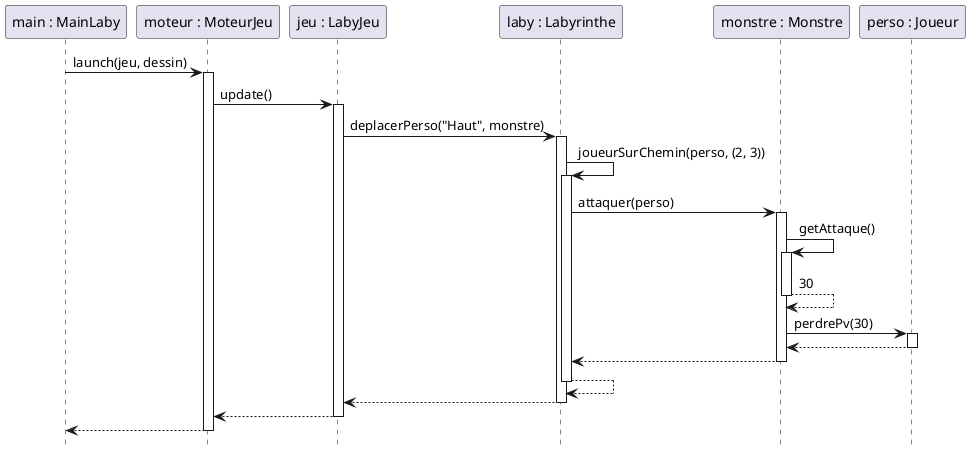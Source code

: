 @startuml
hide footbox

participant  "main : MainLaby" as main
participant  "moteur : MoteurJeu" as m
participant  "jeu : LabyJeu" as LJ
participant  "laby : Labyrinthe" as laby
participant "monstre : Monstre" as monstre
participant "perso : Joueur" as pj 
main -> m : launch(jeu, dessin)
activate m

m -> LJ: update()
activate LJ

LJ -> laby: deplacerPerso("Haut", monstre)
activate laby
laby -> laby ++ : joueurSurChemin(perso, (2, 3))
laby -> monstre : attaquer(perso)
activate monstre
monstre -> monstre ++: getAttaque()
monstre --> monstre --: 30
monstre -> pj : perdrePv(30)
activate pj
monstre <-- pj
deactivate pj
laby <-- monstre
deactivate monstre
laby --> laby --
 

LJ <-- laby 
deactivate laby
m <--LJ
deactivate LJ

main <-- m
deactivate m


 
@enduml
